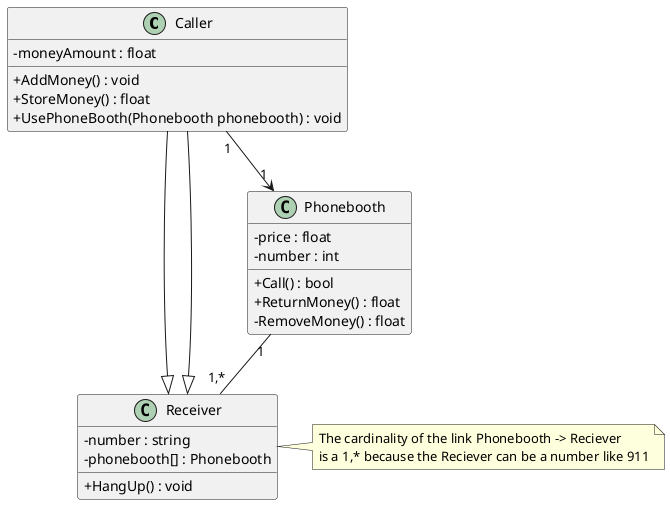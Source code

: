 @startuml
skinparam classAttributeIconSize 0
class Caller {
    - moneyAmount : float
    + AddMoney() : void
    + StoreMoney() : float
    + UsePhoneBooth(Phonebooth phonebooth) : void 

}
class Phonebooth {
    - price : float
    - number : int
    + Call() : bool
    + ReturnMoney() : float
    - RemoveMoney() : float
}

class Receiver {

    - number : string
    - phonebooth[] : Phonebooth
    + HangUp() : void
}
Caller --|> Receiver

Caller --|> Receiver
Caller "1" --> "1" Phonebooth
Phonebooth "1" -- "1,*" Receiver

note right of Receiver
  The cardinality of the link Phonebooth -> Reciever
  is a 1,* because the Reciever can be a number like 911
end note

@enduml